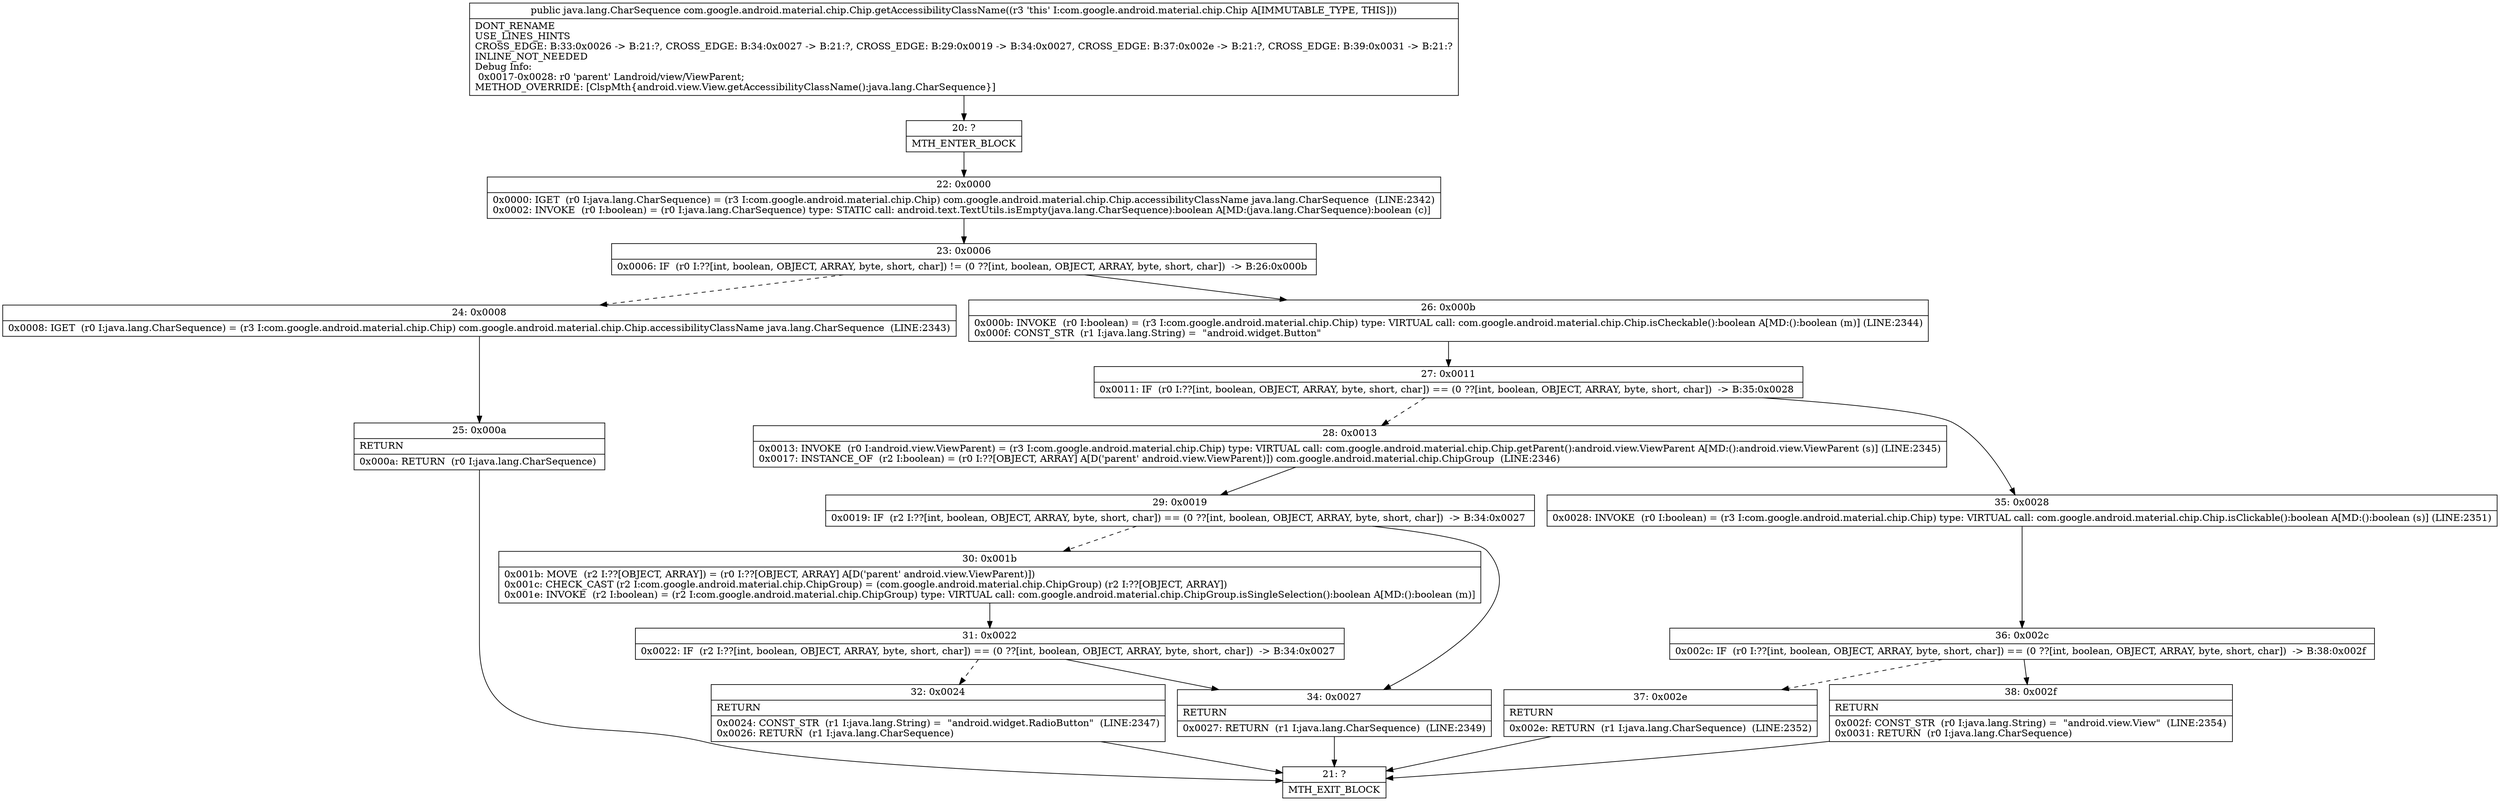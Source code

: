 digraph "CFG forcom.google.android.material.chip.Chip.getAccessibilityClassName()Ljava\/lang\/CharSequence;" {
Node_20 [shape=record,label="{20\:\ ?|MTH_ENTER_BLOCK\l}"];
Node_22 [shape=record,label="{22\:\ 0x0000|0x0000: IGET  (r0 I:java.lang.CharSequence) = (r3 I:com.google.android.material.chip.Chip) com.google.android.material.chip.Chip.accessibilityClassName java.lang.CharSequence  (LINE:2342)\l0x0002: INVOKE  (r0 I:boolean) = (r0 I:java.lang.CharSequence) type: STATIC call: android.text.TextUtils.isEmpty(java.lang.CharSequence):boolean A[MD:(java.lang.CharSequence):boolean (c)]\l}"];
Node_23 [shape=record,label="{23\:\ 0x0006|0x0006: IF  (r0 I:??[int, boolean, OBJECT, ARRAY, byte, short, char]) != (0 ??[int, boolean, OBJECT, ARRAY, byte, short, char])  \-\> B:26:0x000b \l}"];
Node_24 [shape=record,label="{24\:\ 0x0008|0x0008: IGET  (r0 I:java.lang.CharSequence) = (r3 I:com.google.android.material.chip.Chip) com.google.android.material.chip.Chip.accessibilityClassName java.lang.CharSequence  (LINE:2343)\l}"];
Node_25 [shape=record,label="{25\:\ 0x000a|RETURN\l|0x000a: RETURN  (r0 I:java.lang.CharSequence) \l}"];
Node_21 [shape=record,label="{21\:\ ?|MTH_EXIT_BLOCK\l}"];
Node_26 [shape=record,label="{26\:\ 0x000b|0x000b: INVOKE  (r0 I:boolean) = (r3 I:com.google.android.material.chip.Chip) type: VIRTUAL call: com.google.android.material.chip.Chip.isCheckable():boolean A[MD:():boolean (m)] (LINE:2344)\l0x000f: CONST_STR  (r1 I:java.lang.String) =  \"android.widget.Button\" \l}"];
Node_27 [shape=record,label="{27\:\ 0x0011|0x0011: IF  (r0 I:??[int, boolean, OBJECT, ARRAY, byte, short, char]) == (0 ??[int, boolean, OBJECT, ARRAY, byte, short, char])  \-\> B:35:0x0028 \l}"];
Node_28 [shape=record,label="{28\:\ 0x0013|0x0013: INVOKE  (r0 I:android.view.ViewParent) = (r3 I:com.google.android.material.chip.Chip) type: VIRTUAL call: com.google.android.material.chip.Chip.getParent():android.view.ViewParent A[MD:():android.view.ViewParent (s)] (LINE:2345)\l0x0017: INSTANCE_OF  (r2 I:boolean) = (r0 I:??[OBJECT, ARRAY] A[D('parent' android.view.ViewParent)]) com.google.android.material.chip.ChipGroup  (LINE:2346)\l}"];
Node_29 [shape=record,label="{29\:\ 0x0019|0x0019: IF  (r2 I:??[int, boolean, OBJECT, ARRAY, byte, short, char]) == (0 ??[int, boolean, OBJECT, ARRAY, byte, short, char])  \-\> B:34:0x0027 \l}"];
Node_30 [shape=record,label="{30\:\ 0x001b|0x001b: MOVE  (r2 I:??[OBJECT, ARRAY]) = (r0 I:??[OBJECT, ARRAY] A[D('parent' android.view.ViewParent)]) \l0x001c: CHECK_CAST (r2 I:com.google.android.material.chip.ChipGroup) = (com.google.android.material.chip.ChipGroup) (r2 I:??[OBJECT, ARRAY]) \l0x001e: INVOKE  (r2 I:boolean) = (r2 I:com.google.android.material.chip.ChipGroup) type: VIRTUAL call: com.google.android.material.chip.ChipGroup.isSingleSelection():boolean A[MD:():boolean (m)]\l}"];
Node_31 [shape=record,label="{31\:\ 0x0022|0x0022: IF  (r2 I:??[int, boolean, OBJECT, ARRAY, byte, short, char]) == (0 ??[int, boolean, OBJECT, ARRAY, byte, short, char])  \-\> B:34:0x0027 \l}"];
Node_32 [shape=record,label="{32\:\ 0x0024|RETURN\l|0x0024: CONST_STR  (r1 I:java.lang.String) =  \"android.widget.RadioButton\"  (LINE:2347)\l0x0026: RETURN  (r1 I:java.lang.CharSequence) \l}"];
Node_34 [shape=record,label="{34\:\ 0x0027|RETURN\l|0x0027: RETURN  (r1 I:java.lang.CharSequence)  (LINE:2349)\l}"];
Node_35 [shape=record,label="{35\:\ 0x0028|0x0028: INVOKE  (r0 I:boolean) = (r3 I:com.google.android.material.chip.Chip) type: VIRTUAL call: com.google.android.material.chip.Chip.isClickable():boolean A[MD:():boolean (s)] (LINE:2351)\l}"];
Node_36 [shape=record,label="{36\:\ 0x002c|0x002c: IF  (r0 I:??[int, boolean, OBJECT, ARRAY, byte, short, char]) == (0 ??[int, boolean, OBJECT, ARRAY, byte, short, char])  \-\> B:38:0x002f \l}"];
Node_37 [shape=record,label="{37\:\ 0x002e|RETURN\l|0x002e: RETURN  (r1 I:java.lang.CharSequence)  (LINE:2352)\l}"];
Node_38 [shape=record,label="{38\:\ 0x002f|RETURN\l|0x002f: CONST_STR  (r0 I:java.lang.String) =  \"android.view.View\"  (LINE:2354)\l0x0031: RETURN  (r0 I:java.lang.CharSequence) \l}"];
MethodNode[shape=record,label="{public java.lang.CharSequence com.google.android.material.chip.Chip.getAccessibilityClassName((r3 'this' I:com.google.android.material.chip.Chip A[IMMUTABLE_TYPE, THIS]))  | DONT_RENAME\lUSE_LINES_HINTS\lCROSS_EDGE: B:33:0x0026 \-\> B:21:?, CROSS_EDGE: B:34:0x0027 \-\> B:21:?, CROSS_EDGE: B:29:0x0019 \-\> B:34:0x0027, CROSS_EDGE: B:37:0x002e \-\> B:21:?, CROSS_EDGE: B:39:0x0031 \-\> B:21:?\lINLINE_NOT_NEEDED\lDebug Info:\l  0x0017\-0x0028: r0 'parent' Landroid\/view\/ViewParent;\lMETHOD_OVERRIDE: [ClspMth\{android.view.View.getAccessibilityClassName():java.lang.CharSequence\}]\l}"];
MethodNode -> Node_20;Node_20 -> Node_22;
Node_22 -> Node_23;
Node_23 -> Node_24[style=dashed];
Node_23 -> Node_26;
Node_24 -> Node_25;
Node_25 -> Node_21;
Node_26 -> Node_27;
Node_27 -> Node_28[style=dashed];
Node_27 -> Node_35;
Node_28 -> Node_29;
Node_29 -> Node_30[style=dashed];
Node_29 -> Node_34;
Node_30 -> Node_31;
Node_31 -> Node_32[style=dashed];
Node_31 -> Node_34;
Node_32 -> Node_21;
Node_34 -> Node_21;
Node_35 -> Node_36;
Node_36 -> Node_37[style=dashed];
Node_36 -> Node_38;
Node_37 -> Node_21;
Node_38 -> Node_21;
}

